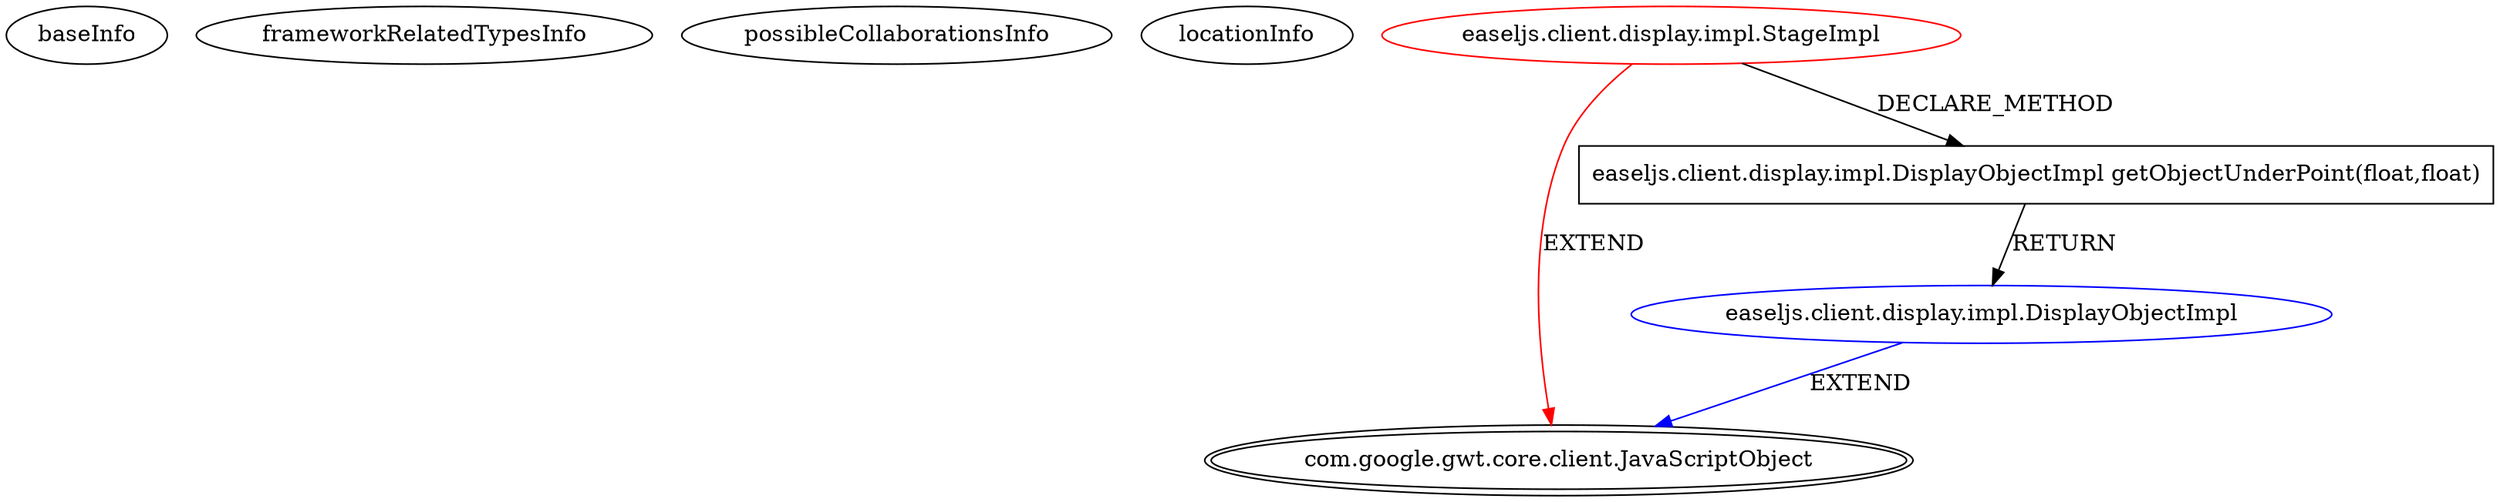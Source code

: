 digraph {
baseInfo[graphId=4554,category="extension_graph",isAnonymous=false,possibleRelation=true]
frameworkRelatedTypesInfo[0="com.google.gwt.core.client.JavaScriptObject"]
possibleCollaborationsInfo[0="4554~CLIENT_METHOD_DECLARATION-RETURN_TYPE-~com.google.gwt.core.client.JavaScriptObject ~com.google.gwt.core.client.JavaScriptObject ~false~false"]
locationInfo[projectName="timknip-easel-gwt",filePath="/timknip-easel-gwt/easel-gwt-master/src/easeljs/client/display/impl/StageImpl.java",contextSignature="StageImpl",graphId="4554"]
0[label="easeljs.client.display.impl.StageImpl",vertexType="ROOT_CLIENT_CLASS_DECLARATION",isFrameworkType=false,color=red]
1[label="com.google.gwt.core.client.JavaScriptObject",vertexType="FRAMEWORK_CLASS_TYPE",isFrameworkType=true,peripheries=2]
10[label="easeljs.client.display.impl.DisplayObjectImpl getObjectUnderPoint(float,float)",vertexType="CLIENT_METHOD_DECLARATION",isFrameworkType=false,shape=box]
11[label="easeljs.client.display.impl.DisplayObjectImpl",vertexType="REFERENCE_CLIENT_CLASS_DECLARATION",isFrameworkType=false,color=blue]
0->1[label="EXTEND",color=red]
0->10[label="DECLARE_METHOD"]
11->1[label="EXTEND",color=blue]
10->11[label="RETURN"]
}
